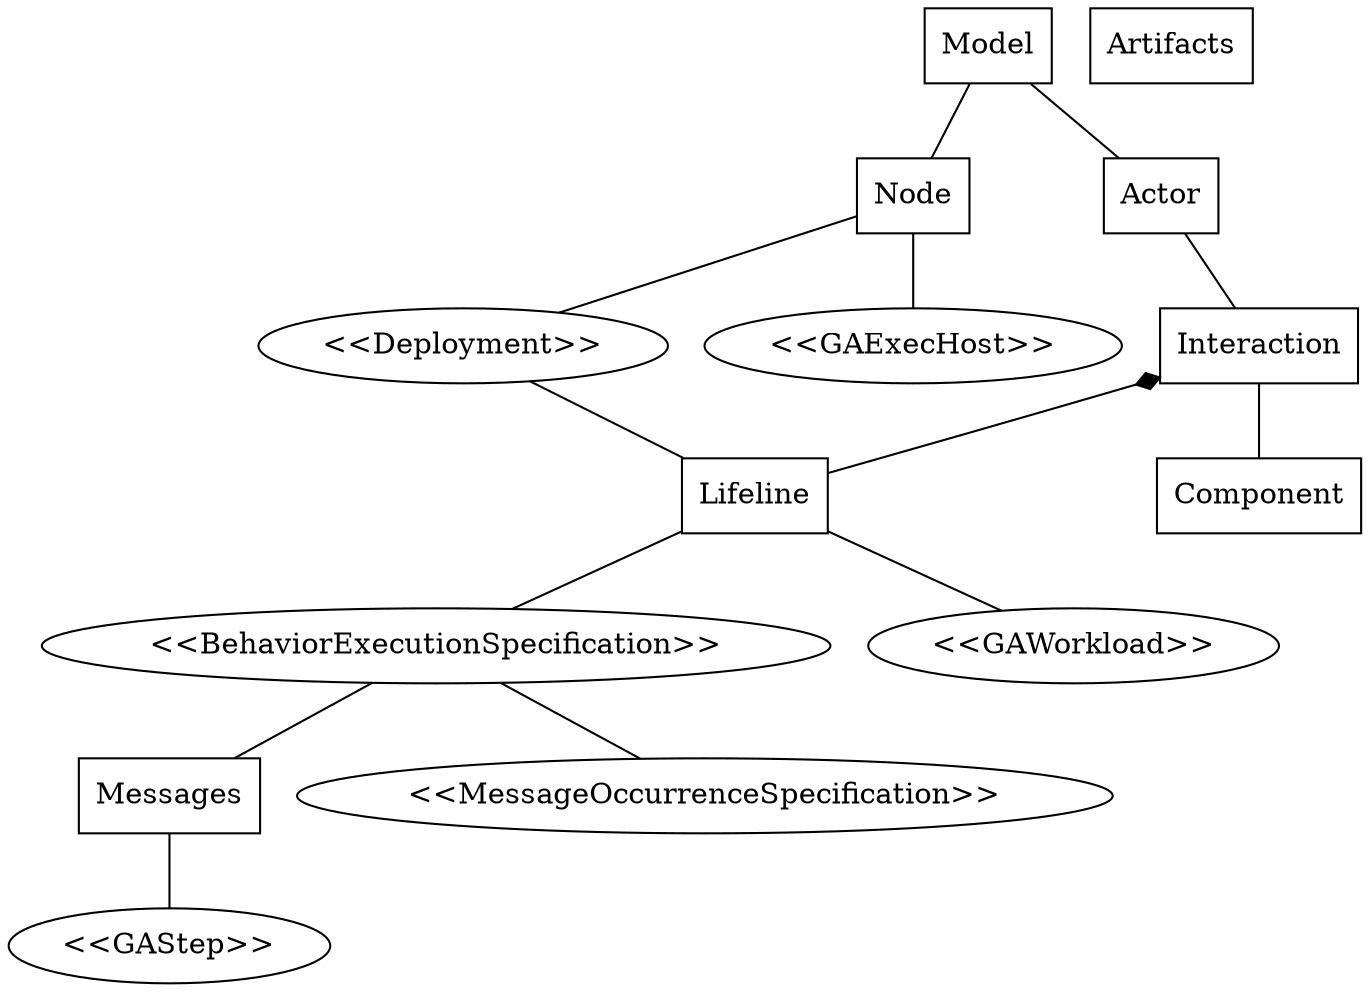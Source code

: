 digraph G {
    0[label ="Model",shape=box];
    1[label ="Node",shape=box];
    2[label ="Actor",shape=box];
    3[label ="Interaction",shape=box];
    4[label ="Component",shape=box];
    5[label ="Lifeline",shape=box];
    6[label ="Artifacts",shape=box];
    7[label ="Messages",shape=box];

    // Attributes
    10[label ="<<BehaviorExecutionSpecification>>"];
    11[label ="<<MessageOccurrenceSpecification>>"];
    12[label ="<<Deployment>>"];

    // MARTE
    20[label ="<<GAWorkload>>"];
    21[label ="<<GAStep>>"];
    22[label ="<<GAExecHost>>"];

    // Edges
    edge[arrowhead=none]
    // Classes
    0->{1,2}
    2->3
    3->5[dir=back,arrowtail=diamond]
    5->10
    5->20
    10->11
    10->7
    7->21

    1->12
    12->5

    3->4 // Component is defined by itself but relates to an interaction, and therefore all Lifelines within it are in the component

    // Edges: Attributes / MARTE
    1->22
}